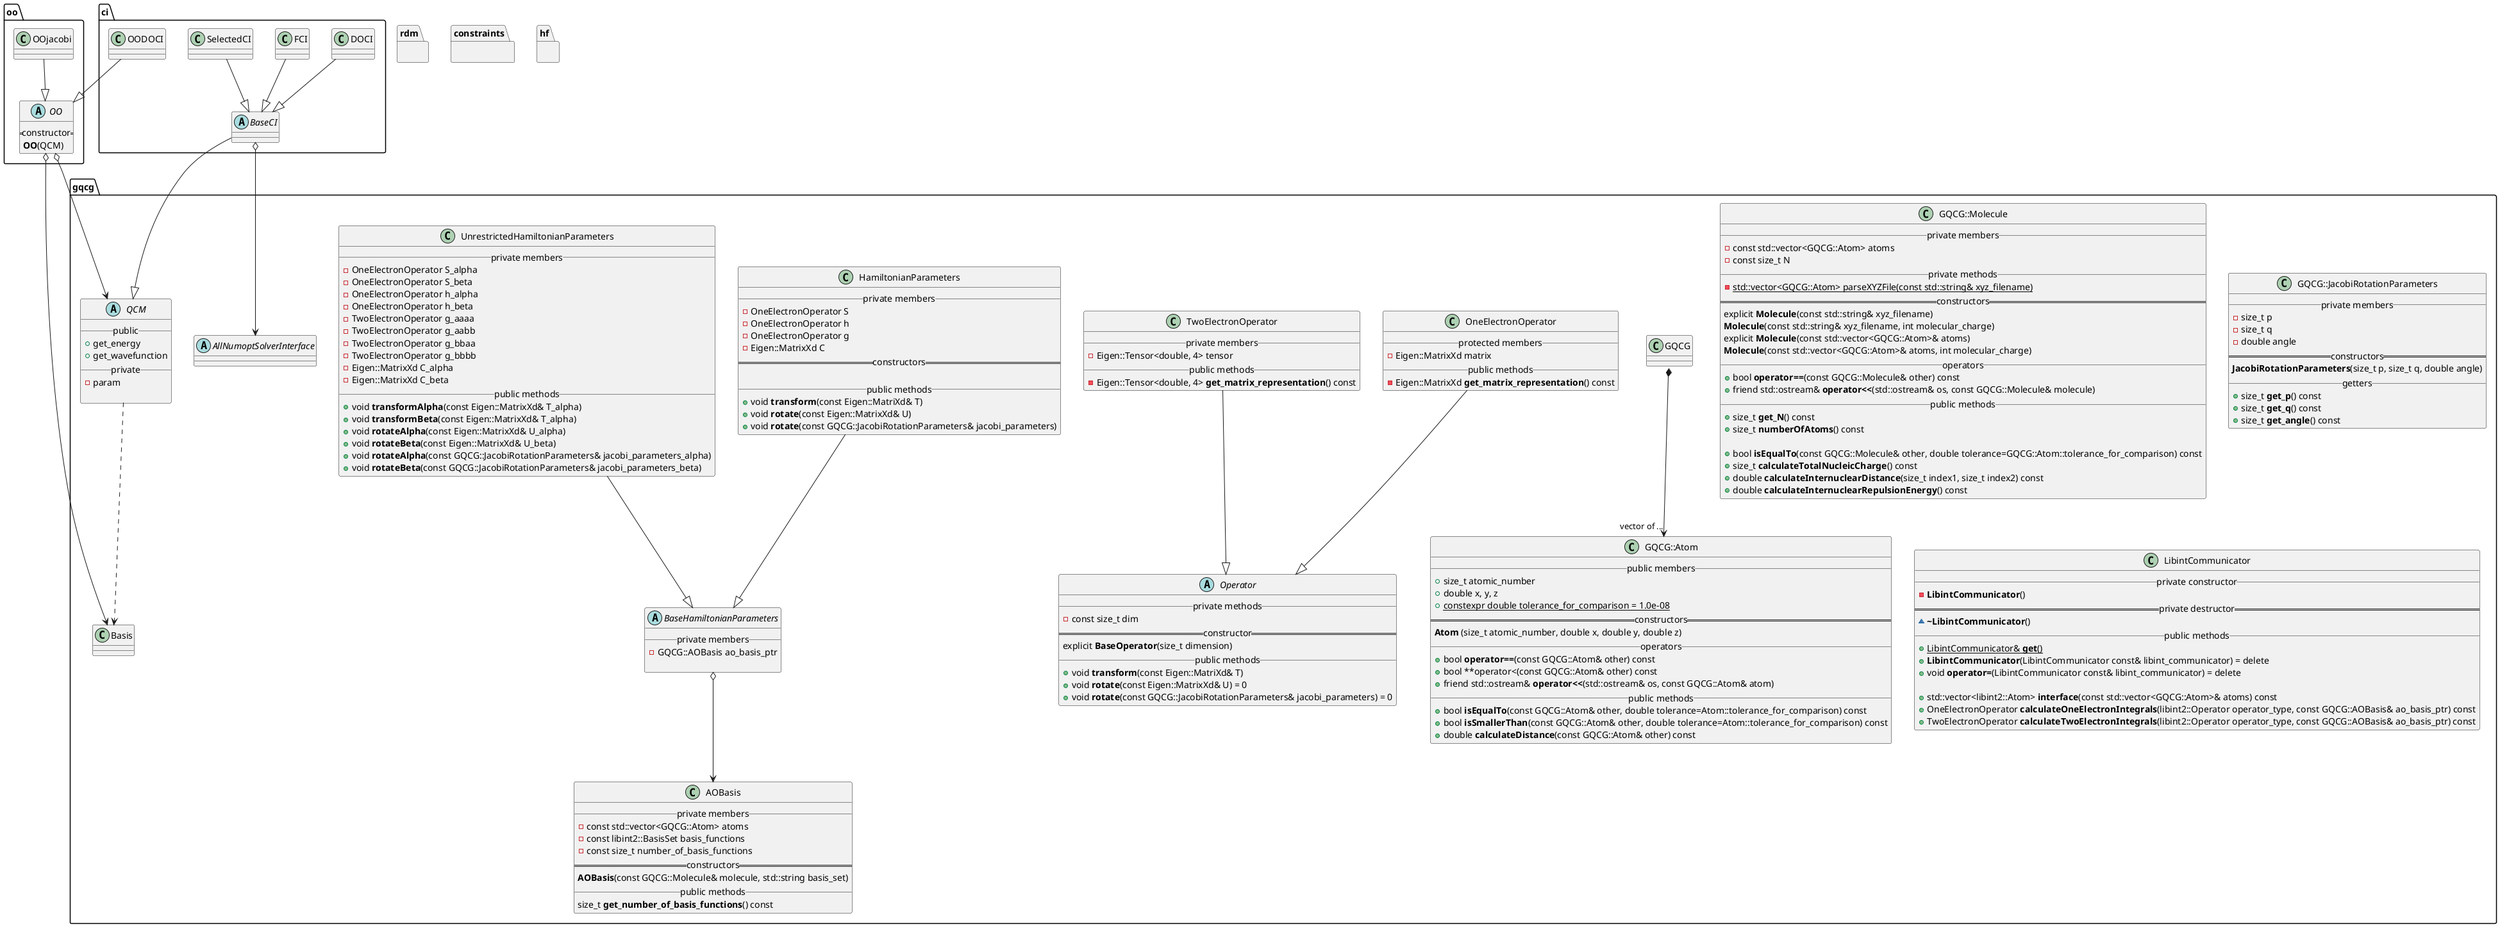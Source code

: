 @startuml

namespace gqcg {

    class GQCG::Atom {
        __ public members __
            + size_t atomic_number
            + double x, y, z
            + {static} constexpr double tolerance_for_comparison = 1.0e-08
        == constructors ==
            **Atom** (size_t atomic_number, double x, double y, double z)
        __ operators __
            + bool **operator==**(const GQCG::Atom& other) const
            + bool **operator<(const GQCG::Atom& other) const
            + friend std::ostream& **operator<<**(std::ostream& os, const GQCG::Atom& atom)
        __ public methods __
            + bool **isEqualTo**(const GQCG::Atom& other, double tolerance=Atom::tolerance_for_comparison) const
            + bool **isSmallerThan**(const GQCG::Atom& other, double tolerance=Atom::tolerance_for_comparison) const
            + double **calculateDistance**(const GQCG::Atom& other) const
    }

    GQCG::Molecule *--> "vector of ..." GQCG::Atom
    class GQCG::Molecule {
        __ private members __
            - const std::vector<GQCG::Atom> atoms
            - const size_t N
        __ private methods __
            - {static} std::vector<GQCG::Atom> parseXYZFile(const std::string& xyz_filename)
        == constructors ==
            explicit **Molecule**(const std::string& xyz_filename)
            **Molecule**(const std::string& xyz_filename, int molecular_charge)
            explicit **Molecule**(const std::vector<GQCG::Atom>& atoms)
            **Molecule**(const std::vector<GQCG::Atom>& atoms, int molecular_charge)
        __ operators __
            + bool **operator==**(const GQCG::Molecule& other) const
            + friend std::ostream& **operator<<**(std::ostream& os, const GQCG::Molecule& molecule)
        __ public methods __
            + size_t **get_N**() const
            + size_t **numberOfAtoms**() const

            + bool **isEqualTo**(const GQCG::Molecule& other, double tolerance=GQCG::Atom::tolerance_for_comparison) const
            + size_t **calculateTotalNucleicCharge**() const
            + double **calculateInternuclearDistance**(size_t index1, size_t index2) const
            + double **calculateInternuclearRepulsionEnergy**() const
    }


    class GQCG::JacobiRotationParameters {
        __ private members __
            - size_t p
            - size_t q
            - double angle
        == constructors ==
            **JacobiRotationParameters**(size_t p, size_t q, double angle)
        __ getters __
            + size_t **get_p**() const
            + size_t **get_q**() const
            + size_t **get_angle**() const
    }


    abstract class Operator {
        __ private methods __
            - const size_t dim
        == constructor ==
            explicit **BaseOperator**(size_t dimension)
        __ public methods __
            + void **transform**(const Eigen::MatriXd& T)
            + void **rotate**(const Eigen::MatrixXd& U) = 0
            + void **rotate**(const GQCG::JacobiRotationParameters& jacobi_parameters) = 0
    }

    OneElectronOperator --|> Operator
    class OneElectronOperator {
        __ protected members __
            - Eigen::MatrixXd matrix
        __ public methods __
            - Eigen::MatrixXd **get_matrix_representation**() const
    }

    TwoElectronOperator --|> Operator
    class TwoElectronOperator {
        __ private members __
            - Eigen::Tensor<double, 4> tensor
        __ public methods __
            - Eigen::Tensor<double, 4> **get_matrix_representation**() const
    }

    class AOBasis {
        __ private members __
            - const std::vector<GQCG::Atom> atoms
            - const libint2::BasisSet basis_functions
            - const size_t number_of_basis_functions
        == constructors ==
            **AOBasis**(const GQCG::Molecule& molecule, std::string basis_set)
        __ public methods __
            size_t **get_number_of_basis_functions**() const
    }

    class LibintCommunicator {
        __ private constructor __
            - **LibintCommunicator**()
        == private destructor ==
            ~ **~LibintCommunicator**()
        __ public methods __
            + {static} LibintCommunicator& **get**()
            + **LibintCommunicator**(LibintCommunicator const& libint_communicator) = delete
            + void **operator=**(LibintCommunicator const& libint_communicator) = delete

            + std::vector<libint2::Atom> **interface**(const std::vector<GQCG::Atom>& atoms) const
            + OneElectronOperator **calculateOneElectronIntegrals**(libint2::Operator operator_type, const GQCG::AOBasis& ao_basis_ptr) const
            + TwoElectronOperator **calculateTwoElectronIntegrals**(libint2::Operator operator_type, const GQCG::AOBasis& ao_basis_ptr) const
    }


    BaseHamiltonianParameters o--> AOBasis
    abstract class BaseHamiltonianParameters {
        __ private members __
            - GQCG::AOBasis ao_basis_ptr

    }


    HamiltonianParameters --|> BaseHamiltonianParameters
    class HamiltonianParameters {
        __ private members __
            - OneElectronOperator S
            - OneElectronOperator h
            - OneElectronOperator g
            - Eigen::MatrixXd C
        == constructors ==

        __ public methods __
            + void **transform**(const Eigen::MatriXd& T)
            + void **rotate**(const Eigen::MatrixXd& U)
            + void **rotate**(const GQCG::JacobiRotationParameters& jacobi_parameters)
    }

    UnrestrictedHamiltonianParameters --|> BaseHamiltonianParameters
    class UnrestrictedHamiltonianParameters {
        __ private members __
            - OneElectronOperator S_alpha
            - OneElectronOperator S_beta
            - OneElectronOperator h_alpha
            - OneElectronOperator h_beta
            - TwoElectronOperator g_aaaa
            - TwoElectronOperator g_aabb
            - TwoElectronOperator g_bbaa
            - TwoElectronOperator g_bbbb
            - Eigen::MatrixXd C_alpha
            - Eigen::MatrixXd C_beta
        __ public methods __
            + void **transformAlpha**(const Eigen::MatrixXd& T_alpha)
            + void **transformBeta**(const Eigen::MatrixXd& T_alpha)
            + void **rotateAlpha**(const Eigen::MatrixXd& U_alpha)
            + void **rotateBeta**(const Eigen::MatrixXd& U_beta)
            + void **rotateAlpha**(const GQCG::JacobiRotationParameters& jacobi_parameters_alpha)
            + void **rotateBeta**(const GQCG::JacobiRotationParameters& jacobi_parameters_beta)
    }

    abstract class QCM {
        __public__
        +get_energy
        +get_wavefunction
        __private__
        -param

    }

    abstract AllNumoptSolverInterface

    gqcg.QCM ..> gqcg.Basis
}

namespace oo {
    abstract class OO {
        ==constructor==
         **OO**(QCM)
    }
    class OOjacobi {

    }
}


oo.OO o--> gqcg.QCM
oo.OO o--> gqcg.Basis
oo.OOjacobi --|> oo.OO

namespace ci {
    abstract class BaseCI
    class DOCI
    class FCI
    class OODOCI
    class SelectedCI
}

ci.BaseCI --|> gqcg.QCM
ci.OODOCI --|> oo.OO
ci.DOCI --|> ci.BaseCI
ci.FCI --|> ci.BaseCI
ci.SelectedCI --|> ci.BaseCI
ci.BaseCI o--> gqcg.AllNumoptSolverInterface

namespace rdm {
}
namespace constraints {
}

namespace hf {
}


@enduml


